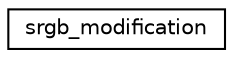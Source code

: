 digraph "Graphical Class Hierarchy"
{
  edge [fontname="Helvetica",fontsize="10",labelfontname="Helvetica",labelfontsize="10"];
  node [fontname="Helvetica",fontsize="10",shape=record];
  rankdir="LR";
  Node1 [label="srgb_modification",height=0.2,width=0.4,color="black", fillcolor="white", style="filled",URL="$structsrgb__modification.html"];
}
